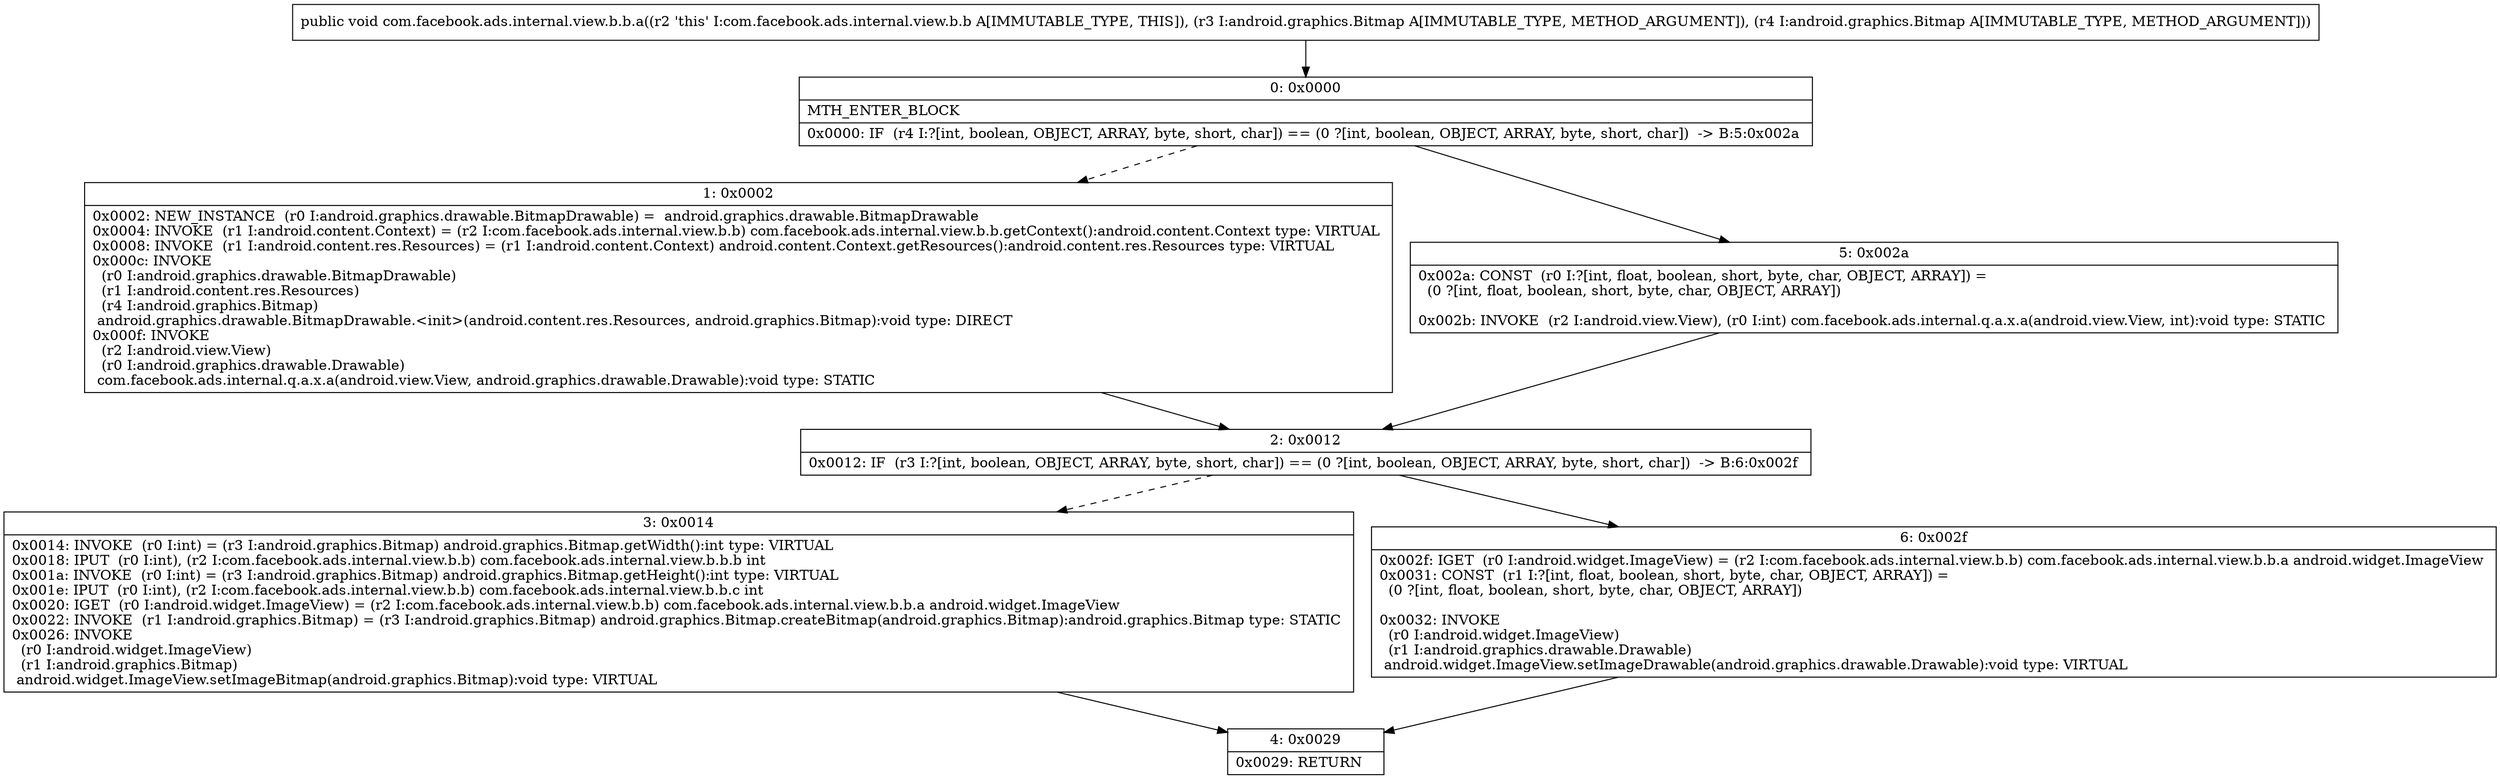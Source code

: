 digraph "CFG forcom.facebook.ads.internal.view.b.b.a(Landroid\/graphics\/Bitmap;Landroid\/graphics\/Bitmap;)V" {
Node_0 [shape=record,label="{0\:\ 0x0000|MTH_ENTER_BLOCK\l|0x0000: IF  (r4 I:?[int, boolean, OBJECT, ARRAY, byte, short, char]) == (0 ?[int, boolean, OBJECT, ARRAY, byte, short, char])  \-\> B:5:0x002a \l}"];
Node_1 [shape=record,label="{1\:\ 0x0002|0x0002: NEW_INSTANCE  (r0 I:android.graphics.drawable.BitmapDrawable) =  android.graphics.drawable.BitmapDrawable \l0x0004: INVOKE  (r1 I:android.content.Context) = (r2 I:com.facebook.ads.internal.view.b.b) com.facebook.ads.internal.view.b.b.getContext():android.content.Context type: VIRTUAL \l0x0008: INVOKE  (r1 I:android.content.res.Resources) = (r1 I:android.content.Context) android.content.Context.getResources():android.content.res.Resources type: VIRTUAL \l0x000c: INVOKE  \l  (r0 I:android.graphics.drawable.BitmapDrawable)\l  (r1 I:android.content.res.Resources)\l  (r4 I:android.graphics.Bitmap)\l android.graphics.drawable.BitmapDrawable.\<init\>(android.content.res.Resources, android.graphics.Bitmap):void type: DIRECT \l0x000f: INVOKE  \l  (r2 I:android.view.View)\l  (r0 I:android.graphics.drawable.Drawable)\l com.facebook.ads.internal.q.a.x.a(android.view.View, android.graphics.drawable.Drawable):void type: STATIC \l}"];
Node_2 [shape=record,label="{2\:\ 0x0012|0x0012: IF  (r3 I:?[int, boolean, OBJECT, ARRAY, byte, short, char]) == (0 ?[int, boolean, OBJECT, ARRAY, byte, short, char])  \-\> B:6:0x002f \l}"];
Node_3 [shape=record,label="{3\:\ 0x0014|0x0014: INVOKE  (r0 I:int) = (r3 I:android.graphics.Bitmap) android.graphics.Bitmap.getWidth():int type: VIRTUAL \l0x0018: IPUT  (r0 I:int), (r2 I:com.facebook.ads.internal.view.b.b) com.facebook.ads.internal.view.b.b.b int \l0x001a: INVOKE  (r0 I:int) = (r3 I:android.graphics.Bitmap) android.graphics.Bitmap.getHeight():int type: VIRTUAL \l0x001e: IPUT  (r0 I:int), (r2 I:com.facebook.ads.internal.view.b.b) com.facebook.ads.internal.view.b.b.c int \l0x0020: IGET  (r0 I:android.widget.ImageView) = (r2 I:com.facebook.ads.internal.view.b.b) com.facebook.ads.internal.view.b.b.a android.widget.ImageView \l0x0022: INVOKE  (r1 I:android.graphics.Bitmap) = (r3 I:android.graphics.Bitmap) android.graphics.Bitmap.createBitmap(android.graphics.Bitmap):android.graphics.Bitmap type: STATIC \l0x0026: INVOKE  \l  (r0 I:android.widget.ImageView)\l  (r1 I:android.graphics.Bitmap)\l android.widget.ImageView.setImageBitmap(android.graphics.Bitmap):void type: VIRTUAL \l}"];
Node_4 [shape=record,label="{4\:\ 0x0029|0x0029: RETURN   \l}"];
Node_5 [shape=record,label="{5\:\ 0x002a|0x002a: CONST  (r0 I:?[int, float, boolean, short, byte, char, OBJECT, ARRAY]) = \l  (0 ?[int, float, boolean, short, byte, char, OBJECT, ARRAY])\l \l0x002b: INVOKE  (r2 I:android.view.View), (r0 I:int) com.facebook.ads.internal.q.a.x.a(android.view.View, int):void type: STATIC \l}"];
Node_6 [shape=record,label="{6\:\ 0x002f|0x002f: IGET  (r0 I:android.widget.ImageView) = (r2 I:com.facebook.ads.internal.view.b.b) com.facebook.ads.internal.view.b.b.a android.widget.ImageView \l0x0031: CONST  (r1 I:?[int, float, boolean, short, byte, char, OBJECT, ARRAY]) = \l  (0 ?[int, float, boolean, short, byte, char, OBJECT, ARRAY])\l \l0x0032: INVOKE  \l  (r0 I:android.widget.ImageView)\l  (r1 I:android.graphics.drawable.Drawable)\l android.widget.ImageView.setImageDrawable(android.graphics.drawable.Drawable):void type: VIRTUAL \l}"];
MethodNode[shape=record,label="{public void com.facebook.ads.internal.view.b.b.a((r2 'this' I:com.facebook.ads.internal.view.b.b A[IMMUTABLE_TYPE, THIS]), (r3 I:android.graphics.Bitmap A[IMMUTABLE_TYPE, METHOD_ARGUMENT]), (r4 I:android.graphics.Bitmap A[IMMUTABLE_TYPE, METHOD_ARGUMENT])) }"];
MethodNode -> Node_0;
Node_0 -> Node_1[style=dashed];
Node_0 -> Node_5;
Node_1 -> Node_2;
Node_2 -> Node_3[style=dashed];
Node_2 -> Node_6;
Node_3 -> Node_4;
Node_5 -> Node_2;
Node_6 -> Node_4;
}

